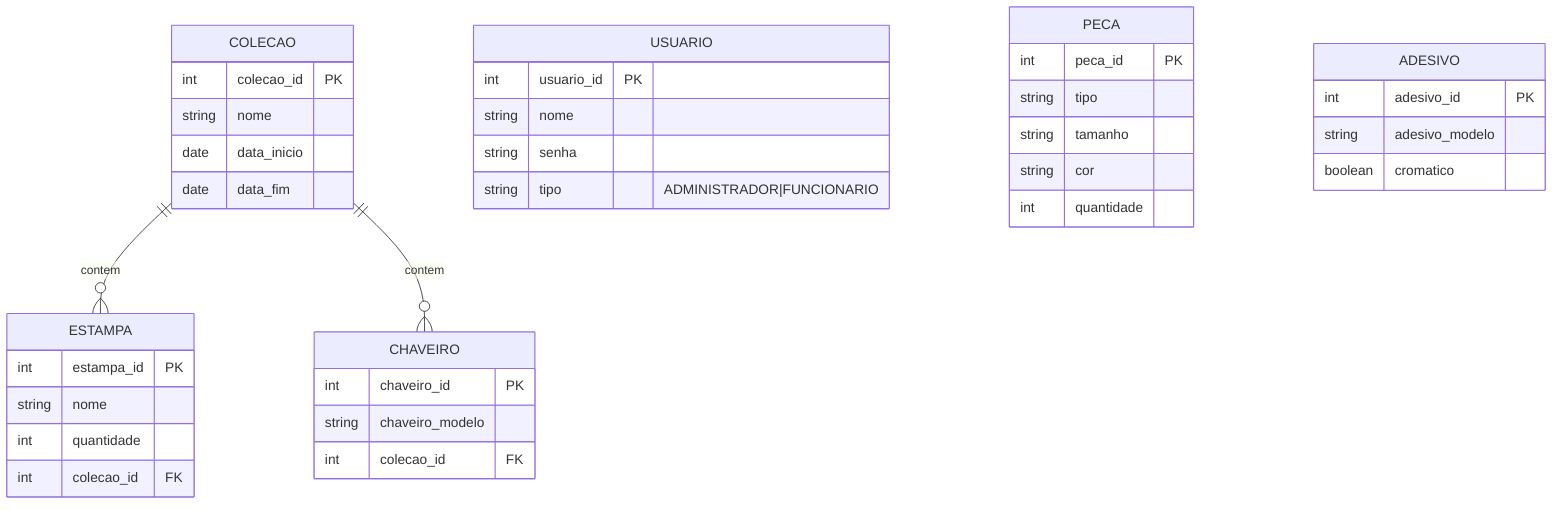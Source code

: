 erDiagram
    COLECAO ||--o{ ESTAMPA : contem
    COLECAO ||--o{ CHAVEIRO : contem

    USUARIO {
        int usuario_id PK
        string nome
        string senha
        string tipo  "ADMINISTRADOR|FUNCIONARIO"
    }

    COLECAO {
        int colecao_id PK
        string nome
        date data_inicio
        date data_fim
    }

    ESTAMPA {
        int estampa_id PK
        string nome
        int quantidade
        int colecao_id FK
    }

    PECA {
        int peca_id PK
        string tipo
        string tamanho
        string cor
        int quantidade
    }


    ADESIVO{
        int adesivo_id PK
        string adesivo_modelo
        boolean cromatico
    }

    CHAVEIRO{
        int chaveiro_id PK
        string chaveiro_modelo
        int colecao_id FK
    }